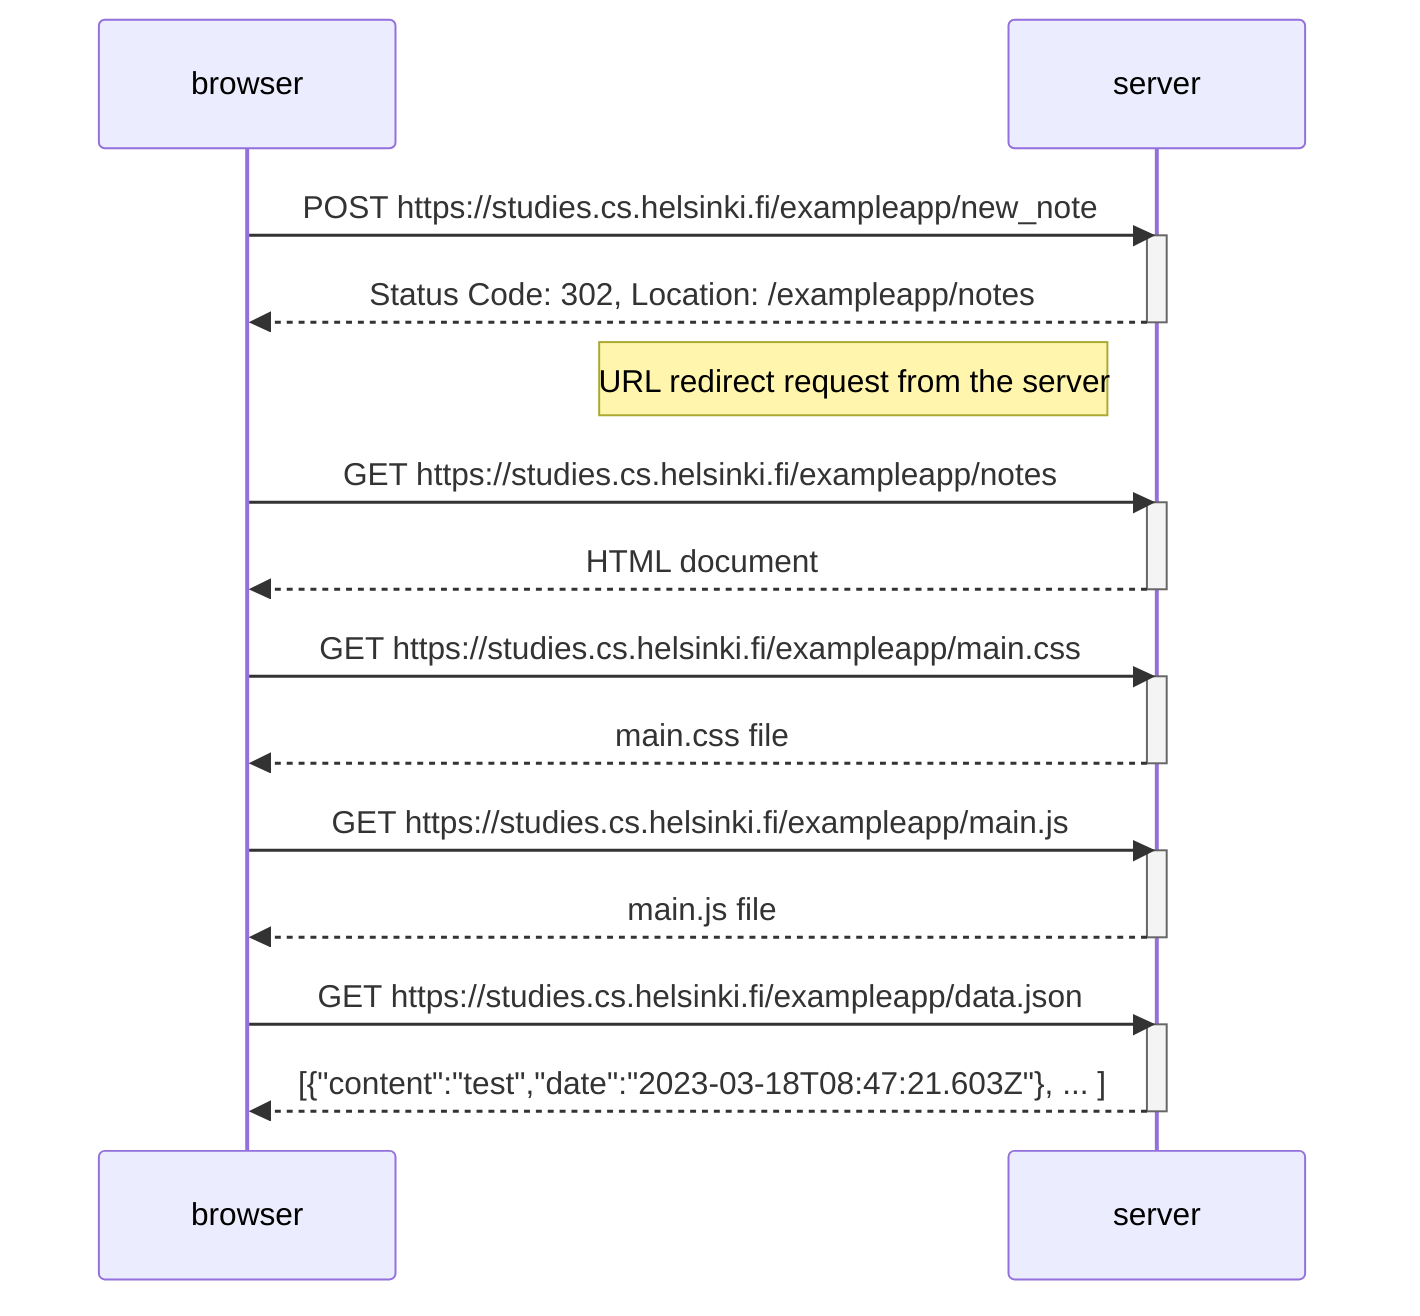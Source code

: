 sequenceDiagram
    participant browser
    participant server

    browser->>server: POST https://studies.cs.helsinki.fi/exampleapp/new_note
    activate server
    server-->>browser: Status Code: 302, Location: /exampleapp/notes
    deactivate server

    Note left of server: URL redirect request from the server

    browser->>server: GET https://studies.cs.helsinki.fi/exampleapp/notes
    activate server
    server-->>browser: HTML document
    deactivate server

    browser->>server: GET https://studies.cs.helsinki.fi/exampleapp/main.css
    activate server
    server-->>browser: main.css file
    deactivate server

    browser->>server: GET https://studies.cs.helsinki.fi/exampleapp/main.js
    activate server
    server-->>browser: main.js file
    deactivate server

    browser->>server: GET https://studies.cs.helsinki.fi/exampleapp/data.json
    activate server
    server-->>browser: [{"content":"test","date":"2023-03-18T08:47:21.603Z"}, ... ]
    deactivate server